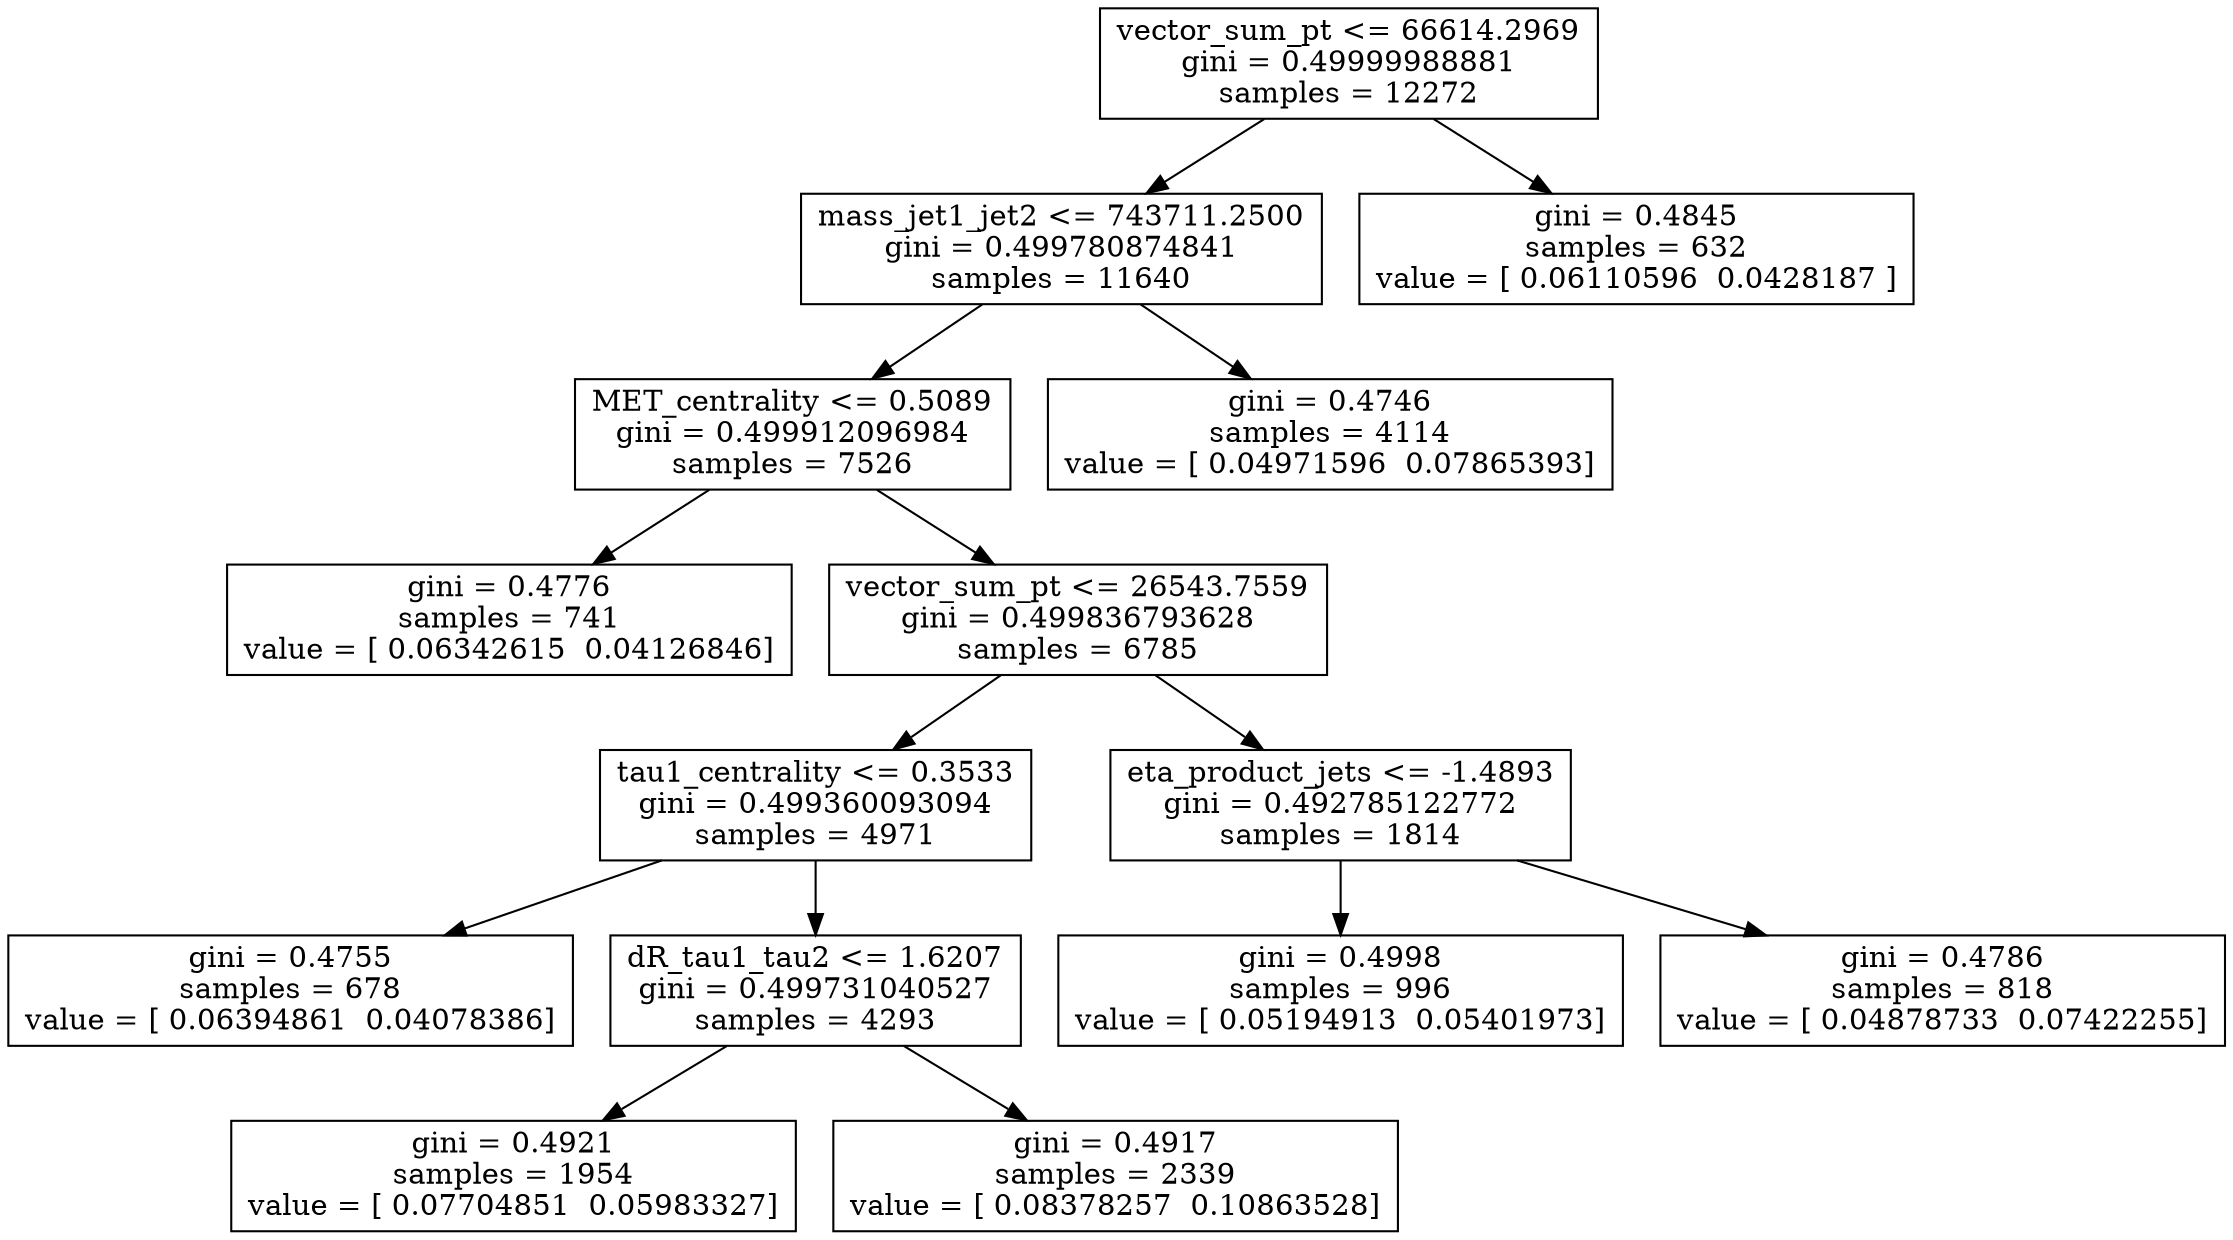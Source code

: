 digraph Tree {
0 [label="vector_sum_pt <= 66614.2969\ngini = 0.49999988881\nsamples = 12272", shape="box"] ;
1 [label="mass_jet1_jet2 <= 743711.2500\ngini = 0.499780874841\nsamples = 11640", shape="box"] ;
0 -> 1 ;
2 [label="MET_centrality <= 0.5089\ngini = 0.499912096984\nsamples = 7526", shape="box"] ;
1 -> 2 ;
3 [label="gini = 0.4776\nsamples = 741\nvalue = [ 0.06342615  0.04126846]", shape="box"] ;
2 -> 3 ;
4 [label="vector_sum_pt <= 26543.7559\ngini = 0.499836793628\nsamples = 6785", shape="box"] ;
2 -> 4 ;
5 [label="tau1_centrality <= 0.3533\ngini = 0.499360093094\nsamples = 4971", shape="box"] ;
4 -> 5 ;
6 [label="gini = 0.4755\nsamples = 678\nvalue = [ 0.06394861  0.04078386]", shape="box"] ;
5 -> 6 ;
7 [label="dR_tau1_tau2 <= 1.6207\ngini = 0.499731040527\nsamples = 4293", shape="box"] ;
5 -> 7 ;
8 [label="gini = 0.4921\nsamples = 1954\nvalue = [ 0.07704851  0.05983327]", shape="box"] ;
7 -> 8 ;
9 [label="gini = 0.4917\nsamples = 2339\nvalue = [ 0.08378257  0.10863528]", shape="box"] ;
7 -> 9 ;
10 [label="eta_product_jets <= -1.4893\ngini = 0.492785122772\nsamples = 1814", shape="box"] ;
4 -> 10 ;
11 [label="gini = 0.4998\nsamples = 996\nvalue = [ 0.05194913  0.05401973]", shape="box"] ;
10 -> 11 ;
12 [label="gini = 0.4786\nsamples = 818\nvalue = [ 0.04878733  0.07422255]", shape="box"] ;
10 -> 12 ;
13 [label="gini = 0.4746\nsamples = 4114\nvalue = [ 0.04971596  0.07865393]", shape="box"] ;
1 -> 13 ;
14 [label="gini = 0.4845\nsamples = 632\nvalue = [ 0.06110596  0.0428187 ]", shape="box"] ;
0 -> 14 ;
}
